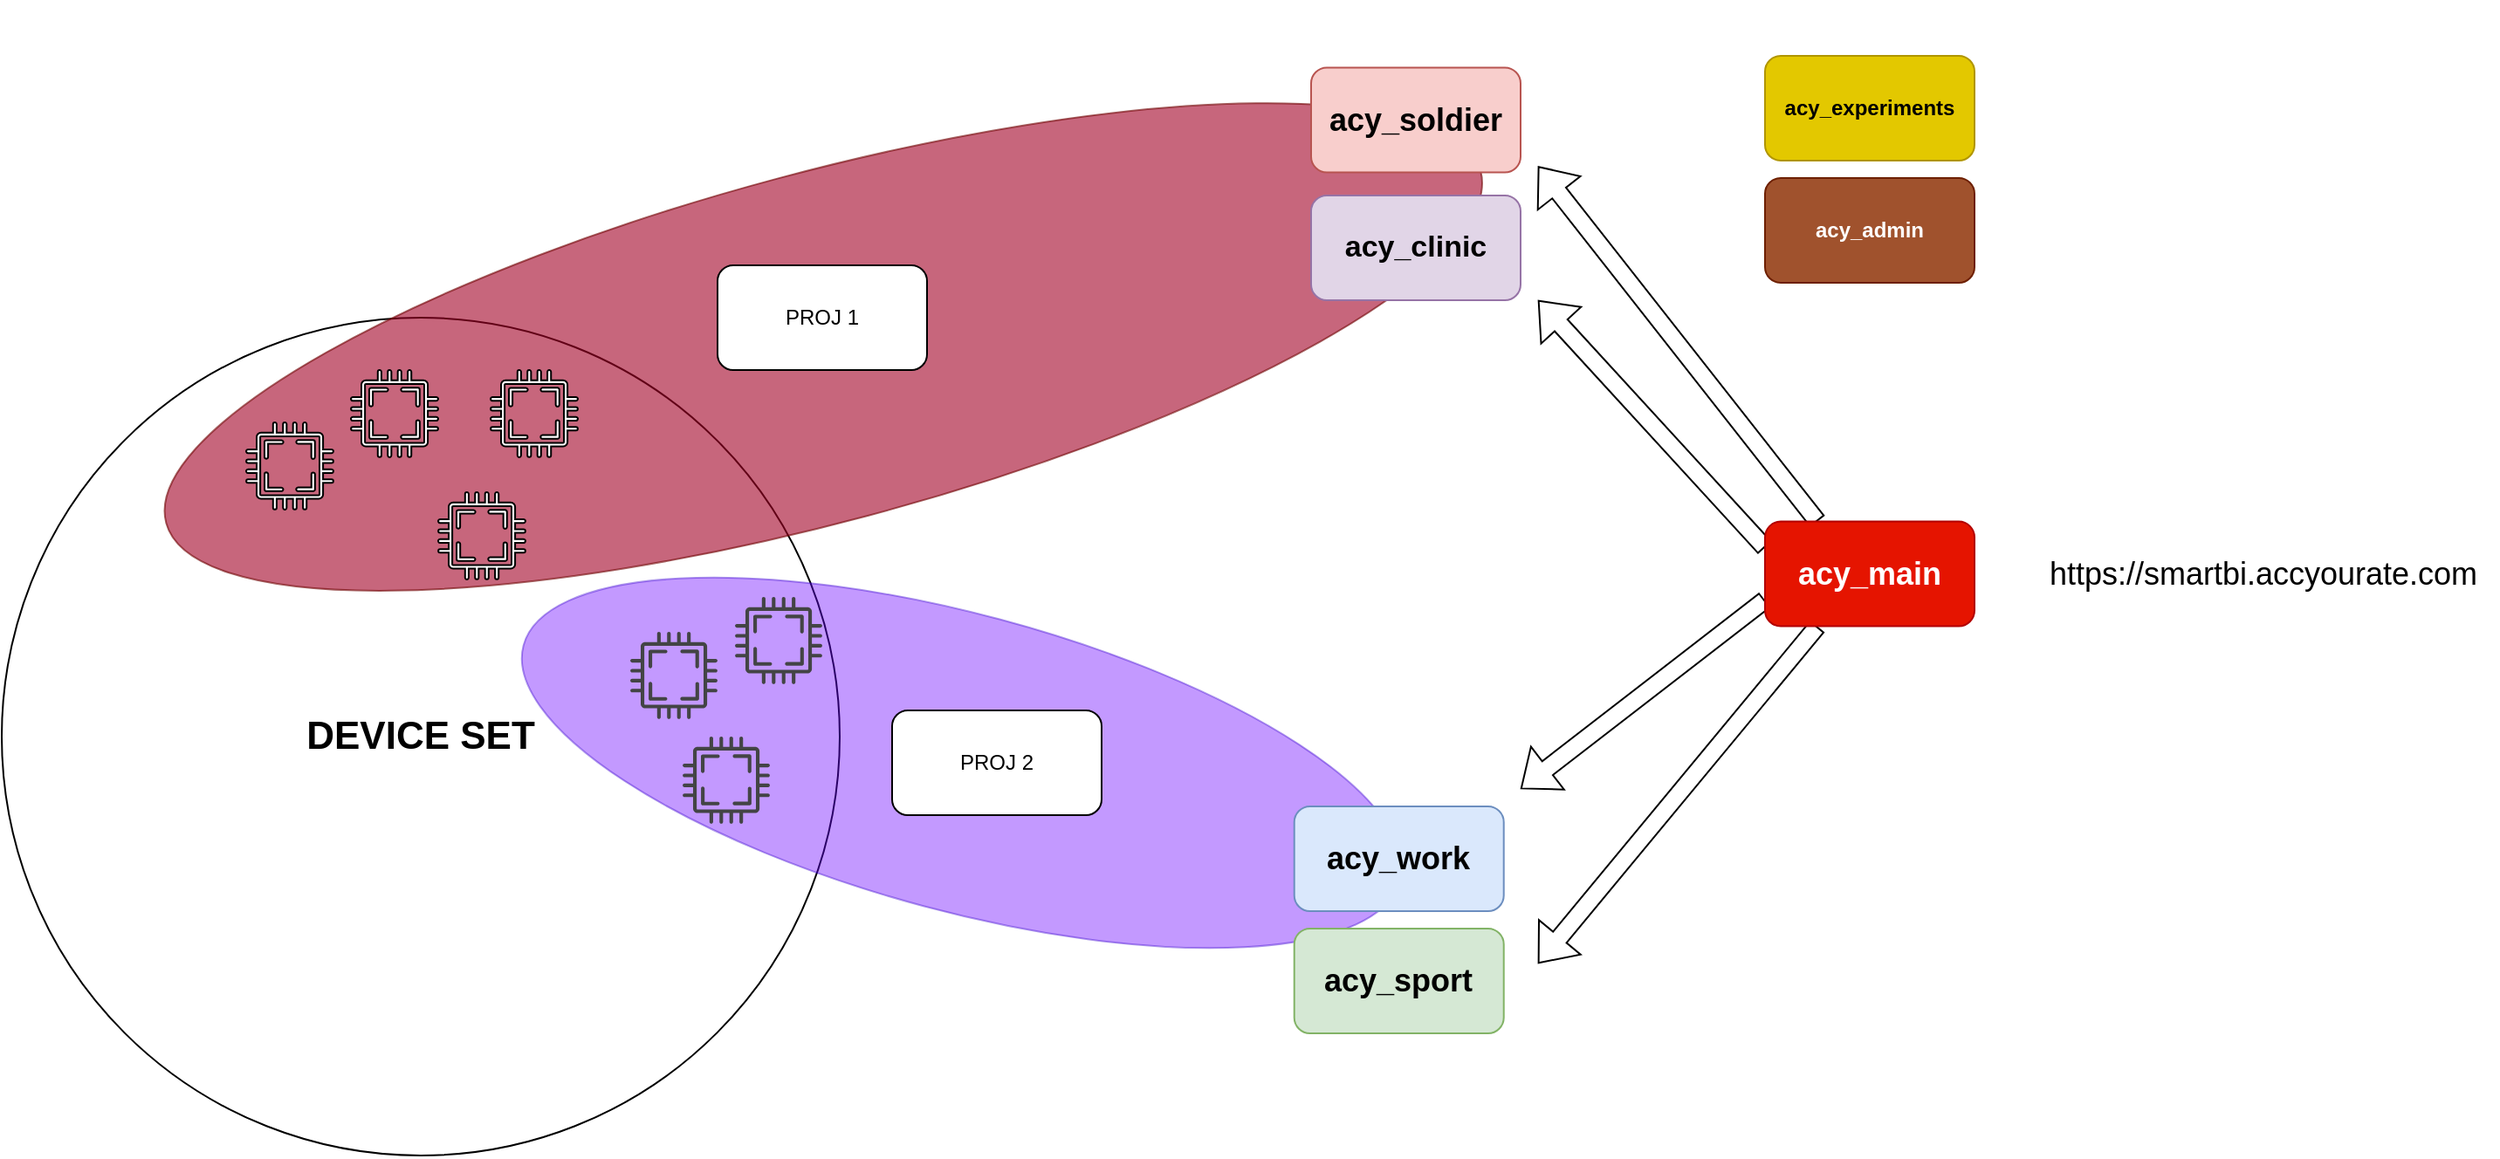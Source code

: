 <mxfile version="20.8.10" type="github">
  <diagram name="Pagina-1" id="U1nbY8wSfZqs5nlGonqW">
    <mxGraphModel dx="2901" dy="1148" grid="1" gridSize="10" guides="1" tooltips="1" connect="1" arrows="1" fold="1" page="1" pageScale="1" pageWidth="827" pageHeight="1169" math="0" shadow="0">
      <root>
        <mxCell id="0" />
        <mxCell id="1" parent="0" />
        <mxCell id="8ekp9atwejZzw8iufc5K-8" value="DEVICE SET" style="ellipse;whiteSpace=wrap;html=1;aspect=fixed;fontSize=22;fontStyle=1" vertex="1" parent="1">
          <mxGeometry x="-250" y="400" width="480" height="480" as="geometry" />
        </mxCell>
        <mxCell id="8ekp9atwejZzw8iufc5K-19" value="" style="ellipse;whiteSpace=wrap;html=1;fontSize=22;fillColor=#6a00ff;rotation=15;fontColor=#ffffff;strokeColor=#3700CC;opacity=40;" vertex="1" parent="1">
          <mxGeometry x="40" y="570" width="520" height="170" as="geometry" />
        </mxCell>
        <mxCell id="8ekp9atwejZzw8iufc5K-18" value="" style="ellipse;whiteSpace=wrap;html=1;rotation=-15;fillColor=#a20025;strokeColor=#6F0000;fontColor=#ffffff;opacity=60;" vertex="1" parent="1">
          <mxGeometry x="-169.1" y="316.78" width="779.46" height="200" as="geometry" />
        </mxCell>
        <mxCell id="8ekp9atwejZzw8iufc5K-1" value="acy_experiments" style="rounded=1;whiteSpace=wrap;html=1;fontStyle=1;fillColor=#e3c800;fontColor=#000000;strokeColor=#B09500;" vertex="1" parent="1">
          <mxGeometry x="760" y="250" width="120" height="60" as="geometry" />
        </mxCell>
        <mxCell id="8ekp9atwejZzw8iufc5K-2" value="acy_admin" style="rounded=1;whiteSpace=wrap;html=1;fontStyle=1;fillColor=#a0522d;fontColor=#ffffff;strokeColor=#6D1F00;" vertex="1" parent="1">
          <mxGeometry x="760" y="320" width="120" height="60" as="geometry" />
        </mxCell>
        <mxCell id="8ekp9atwejZzw8iufc5K-3" value="acy_sport" style="rounded=1;whiteSpace=wrap;html=1;fontStyle=1;fillColor=#d5e8d4;strokeColor=#82b366;fontSize=18;" vertex="1" parent="1">
          <mxGeometry x="490.36" y="750" width="120" height="60" as="geometry" />
        </mxCell>
        <mxCell id="8ekp9atwejZzw8iufc5K-4" value="acy_clinic" style="rounded=1;whiteSpace=wrap;html=1;fontStyle=1;fillColor=#e1d5e7;strokeColor=#9673a6;fontSize=17;" vertex="1" parent="1">
          <mxGeometry x="500" y="330" width="120" height="60" as="geometry" />
        </mxCell>
        <mxCell id="8ekp9atwejZzw8iufc5K-5" value="acy_soldier" style="rounded=1;whiteSpace=wrap;html=1;fontStyle=1;fillColor=#f8cecc;strokeColor=#b85450;fontSize=18;" vertex="1" parent="1">
          <mxGeometry x="500" y="256.78" width="120" height="60" as="geometry" />
        </mxCell>
        <mxCell id="8ekp9atwejZzw8iufc5K-6" value="acy_work" style="rounded=1;whiteSpace=wrap;html=1;fontStyle=1;fillColor=#dae8fc;strokeColor=#6c8ebf;fontSize=18;" vertex="1" parent="1">
          <mxGeometry x="490.36" y="680" width="120" height="60" as="geometry" />
        </mxCell>
        <mxCell id="8ekp9atwejZzw8iufc5K-9" value="" style="sketch=0;pointerEvents=1;shadow=0;dashed=0;html=1;aspect=fixed;labelPosition=center;verticalLabelPosition=bottom;verticalAlign=top;align=center;outlineConnect=0;shape=mxgraph.vvd.cpu;" vertex="1" parent="1">
          <mxGeometry x="-50" y="430" width="50" height="50" as="geometry" />
        </mxCell>
        <mxCell id="8ekp9atwejZzw8iufc5K-10" value="" style="sketch=0;pointerEvents=1;shadow=0;dashed=0;html=1;aspect=fixed;labelPosition=center;verticalLabelPosition=bottom;verticalAlign=top;align=center;outlineConnect=0;shape=mxgraph.vvd.cpu;" vertex="1" parent="1">
          <mxGeometry x="-110" y="460" width="50" height="50" as="geometry" />
        </mxCell>
        <mxCell id="8ekp9atwejZzw8iufc5K-11" value="" style="sketch=0;pointerEvents=1;shadow=0;dashed=0;html=1;aspect=fixed;labelPosition=center;verticalLabelPosition=bottom;verticalAlign=top;align=center;outlineConnect=0;shape=mxgraph.vvd.cpu;" vertex="1" parent="1">
          <mxGeometry x="30" y="430" width="50" height="50" as="geometry" />
        </mxCell>
        <mxCell id="8ekp9atwejZzw8iufc5K-12" value="" style="sketch=0;pointerEvents=1;shadow=0;dashed=0;html=1;aspect=fixed;labelPosition=center;verticalLabelPosition=bottom;verticalAlign=top;align=center;outlineConnect=0;shape=mxgraph.vvd.cpu;" vertex="1" parent="1">
          <mxGeometry y="500" width="50" height="50" as="geometry" />
        </mxCell>
        <mxCell id="8ekp9atwejZzw8iufc5K-13" value="" style="sketch=0;pointerEvents=1;shadow=0;dashed=0;html=1;strokeColor=none;fillColor=#434445;aspect=fixed;labelPosition=center;verticalLabelPosition=bottom;verticalAlign=top;align=center;outlineConnect=0;shape=mxgraph.vvd.cpu;" vertex="1" parent="1">
          <mxGeometry x="170" y="560" width="50" height="50" as="geometry" />
        </mxCell>
        <mxCell id="8ekp9atwejZzw8iufc5K-14" value="" style="sketch=0;pointerEvents=1;shadow=0;dashed=0;html=1;strokeColor=none;fillColor=#434445;aspect=fixed;labelPosition=center;verticalLabelPosition=bottom;verticalAlign=top;align=center;outlineConnect=0;shape=mxgraph.vvd.cpu;" vertex="1" parent="1">
          <mxGeometry x="140" y="640" width="50" height="50" as="geometry" />
        </mxCell>
        <mxCell id="8ekp9atwejZzw8iufc5K-15" value="" style="sketch=0;pointerEvents=1;shadow=0;dashed=0;html=1;strokeColor=none;fillColor=#434445;aspect=fixed;labelPosition=center;verticalLabelPosition=bottom;verticalAlign=top;align=center;outlineConnect=0;shape=mxgraph.vvd.cpu;" vertex="1" parent="1">
          <mxGeometry x="110" y="580" width="50" height="50" as="geometry" />
        </mxCell>
        <mxCell id="8ekp9atwejZzw8iufc5K-16" value="PROJ 1" style="rounded=1;whiteSpace=wrap;html=1;" vertex="1" parent="1">
          <mxGeometry x="160" y="370" width="120" height="60" as="geometry" />
        </mxCell>
        <mxCell id="8ekp9atwejZzw8iufc5K-17" value="PROJ 2" style="rounded=1;whiteSpace=wrap;html=1;" vertex="1" parent="1">
          <mxGeometry x="260" y="625" width="120" height="60" as="geometry" />
        </mxCell>
        <mxCell id="8ekp9atwejZzw8iufc5K-20" value="" style="shape=flexArrow;endArrow=classic;html=1;rounded=0;fontSize=18;exitX=0;exitY=0.25;exitDx=0;exitDy=0;" edge="1" parent="1" source="8ekp9atwejZzw8iufc5K-7">
          <mxGeometry width="50" height="50" relative="1" as="geometry">
            <mxPoint x="830" y="610" as="sourcePoint" />
            <mxPoint x="630" y="390" as="targetPoint" />
          </mxGeometry>
        </mxCell>
        <mxCell id="8ekp9atwejZzw8iufc5K-21" value="" style="shape=flexArrow;endArrow=classic;html=1;rounded=0;fontSize=18;exitX=0.25;exitY=0;exitDx=0;exitDy=0;" edge="1" parent="1" source="8ekp9atwejZzw8iufc5K-7">
          <mxGeometry width="50" height="50" relative="1" as="geometry">
            <mxPoint x="760" y="440" as="sourcePoint" />
            <mxPoint x="630" y="313.22" as="targetPoint" />
          </mxGeometry>
        </mxCell>
        <mxCell id="8ekp9atwejZzw8iufc5K-22" value="" style="shape=flexArrow;endArrow=classic;html=1;rounded=0;fontSize=18;exitX=0;exitY=0.75;exitDx=0;exitDy=0;" edge="1" parent="1" source="8ekp9atwejZzw8iufc5K-7">
          <mxGeometry width="50" height="50" relative="1" as="geometry">
            <mxPoint x="770" y="526.78" as="sourcePoint" />
            <mxPoint x="620" y="670" as="targetPoint" />
          </mxGeometry>
        </mxCell>
        <mxCell id="8ekp9atwejZzw8iufc5K-23" value="" style="shape=flexArrow;endArrow=classic;html=1;rounded=0;fontSize=18;exitX=0.25;exitY=1;exitDx=0;exitDy=0;" edge="1" parent="1" source="8ekp9atwejZzw8iufc5K-7">
          <mxGeometry width="50" height="50" relative="1" as="geometry">
            <mxPoint x="770" y="571.78" as="sourcePoint" />
            <mxPoint x="630" y="770" as="targetPoint" />
          </mxGeometry>
        </mxCell>
        <mxCell id="8ekp9atwejZzw8iufc5K-24" value="https://smartbi.accyourate.com" style="text;html=1;align=center;verticalAlign=middle;resizable=0;points=[];autosize=1;strokeColor=none;fillColor=none;fontSize=18;" vertex="1" parent="1">
          <mxGeometry x="910" y="526.78" width="270" height="40" as="geometry" />
        </mxCell>
        <mxCell id="8ekp9atwejZzw8iufc5K-7" value="acy_main" style="rounded=1;whiteSpace=wrap;html=1;fontStyle=1;fontSize=18;fillColor=#e51400;fontColor=#ffffff;strokeColor=#B20000;" vertex="1" parent="1">
          <mxGeometry x="760" y="516.78" width="120" height="60" as="geometry" />
        </mxCell>
      </root>
    </mxGraphModel>
  </diagram>
</mxfile>
